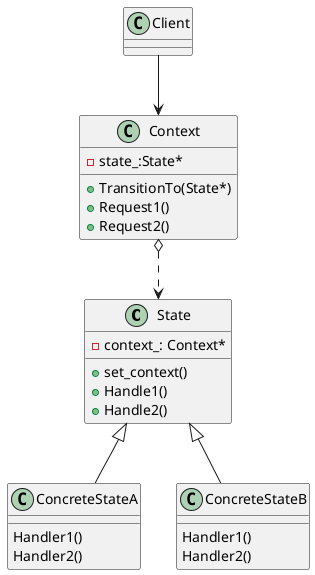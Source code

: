 @startuml


class State{
    - context_: Context*
    + set_context()
    + Handle1()
    + Handle2()
}

class Context{
    - state_:State*
    + TransitionTo(State*)
    + Request1()
    + Request2()
}

Context o..> State
State <|-- ConcreteStateA
State <|-- ConcreteStateB

class ConcreteStateA{
    Handler1()
    Handler2()
}

class ConcreteStateB{
    Handler1()
    Handler2()
}

Client --> Context

@enduml